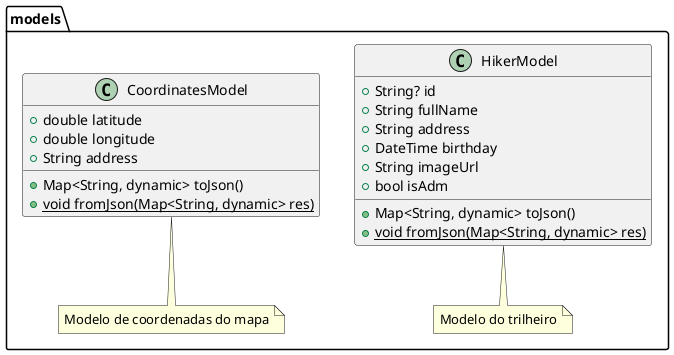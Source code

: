 @startuml pe_na_pedra_class_digram_1
package models {
  note "Modelo do trilheiro" as N1
  note "Modelo de coordenadas do mapa" as N2

  class HikerModel {
    + String? id
    + String fullName
    + String address
    + DateTime birthday
    + String imageUrl
    + bool isAdm
    + Map<String, dynamic> toJson()
    + {static} void fromJson(Map<String, dynamic> res)
  }

  class CoordinatesModel {
    + double latitude
    + double longitude
    + String address
    + Map<String, dynamic> toJson()
    + {static} void fromJson(Map<String, dynamic> res)
  }

  HikerModel .. N1
  CoordinatesModel .. N2
}
@enduml
